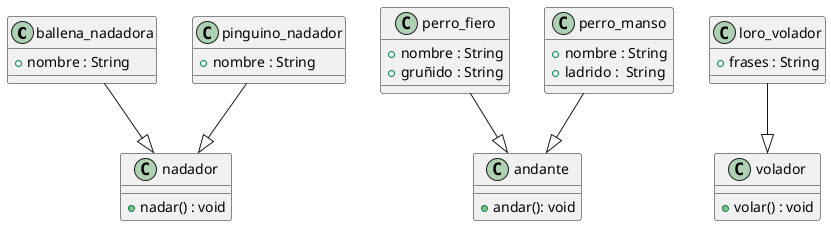 @startuml
class ballena_nadadora{
+ nombre : String
}
class perro_fiero{
+ nombre : String
+ gruñido : String
}
class perro_manso{
+ nombre : String
+ ladrido :  String
}
class pinguino_nadador{
+ nombre : String
}
class loro_volador{
+ frases : String
}
class nadador{
+ nadar() : void
}
class andante{
+andar(): void
}

class volador{
+volar() : void
}

ballena_nadadora --^ nadador
perro_fiero --^ andante
perro_manso --^ andante
pinguino_nadador --^ nadador
loro_volador --^ volador
@enduml